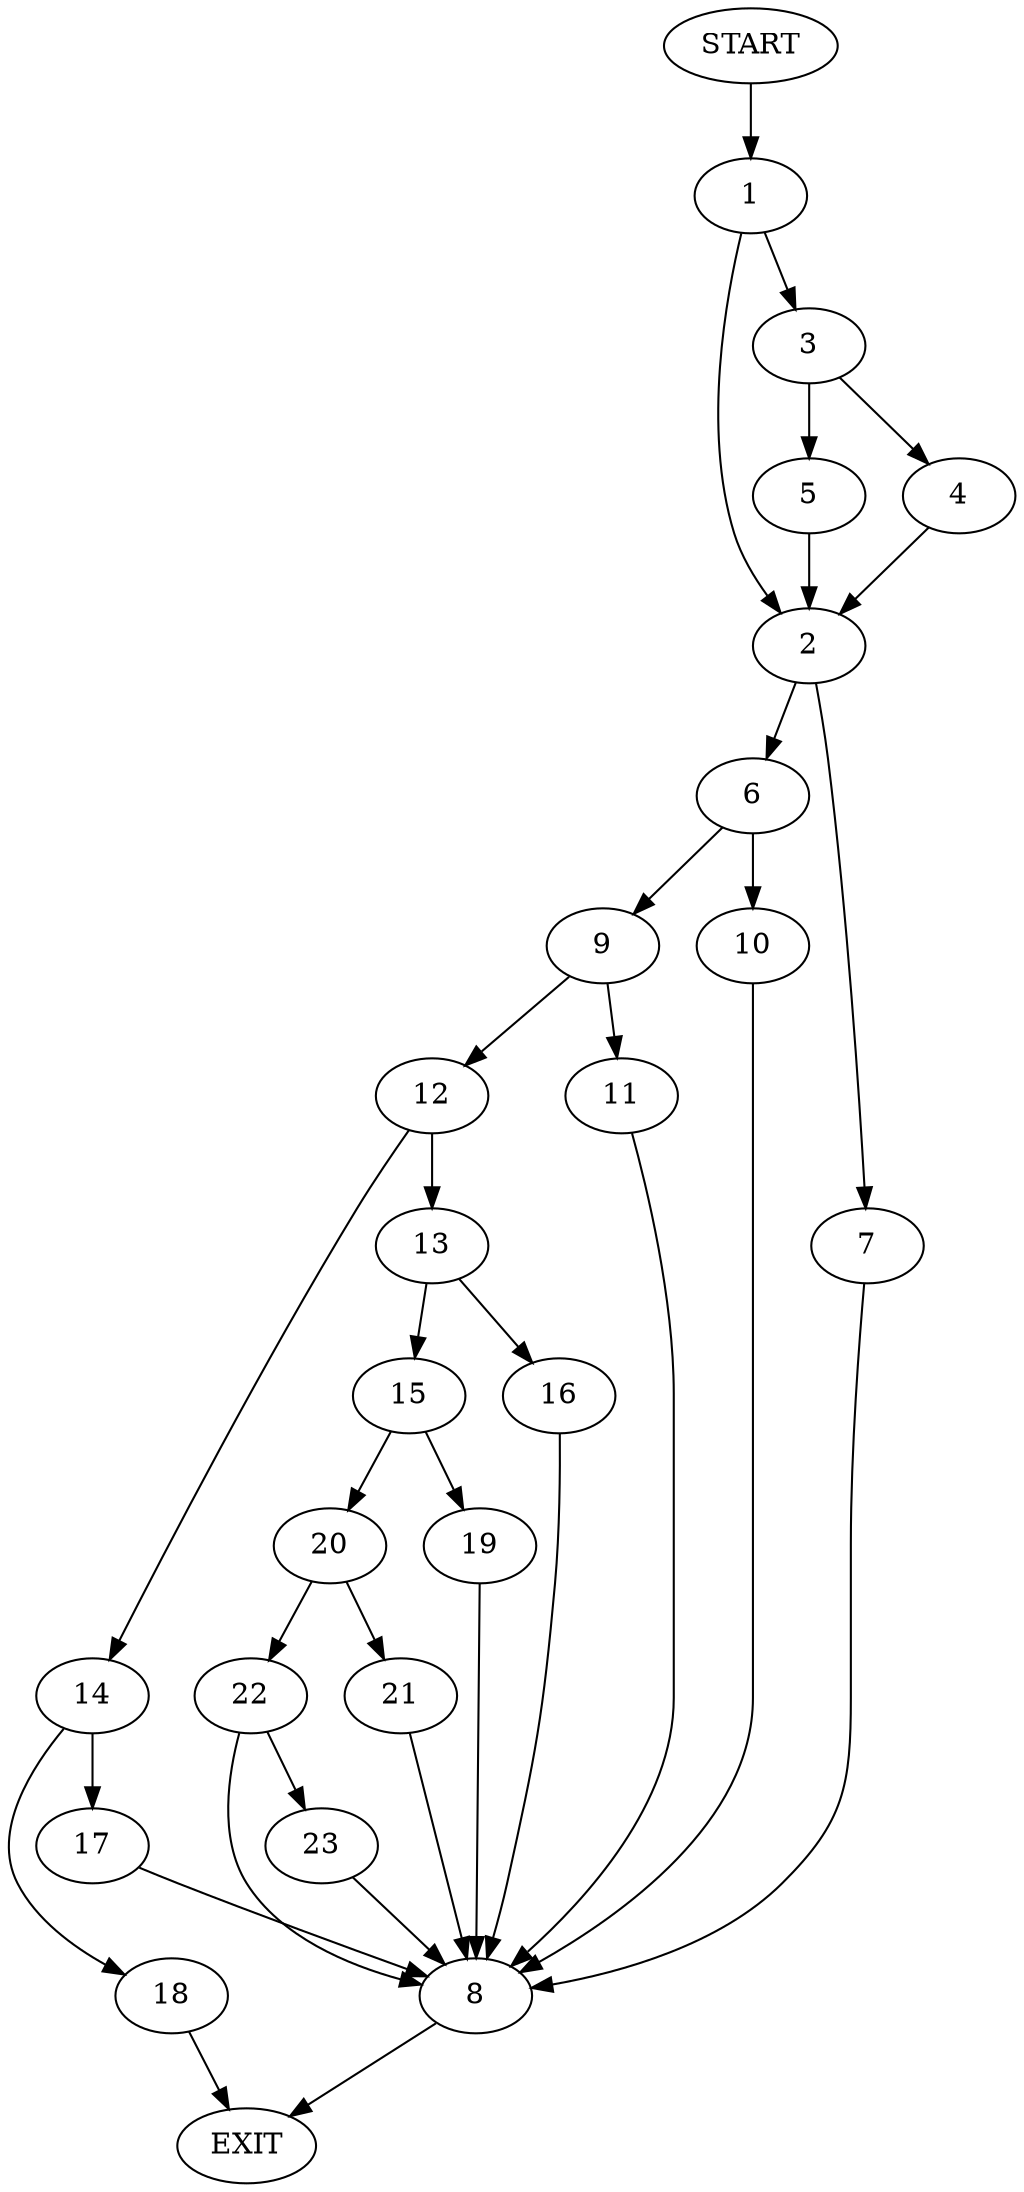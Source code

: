 digraph {
0 [label="START"]
24 [label="EXIT"]
0 -> 1
1 -> 2
1 -> 3
3 -> 4
3 -> 5
2 -> 6
2 -> 7
5 -> 2
4 -> 2
7 -> 8
6 -> 9
6 -> 10
8 -> 24
10 -> 8
9 -> 11
9 -> 12
12 -> 13
12 -> 14
11 -> 8
13 -> 15
13 -> 16
14 -> 17
14 -> 18
17 -> 8
18 -> 24
15 -> 19
15 -> 20
16 -> 8
19 -> 8
20 -> 21
20 -> 22
22 -> 23
22 -> 8
21 -> 8
23 -> 8
}
